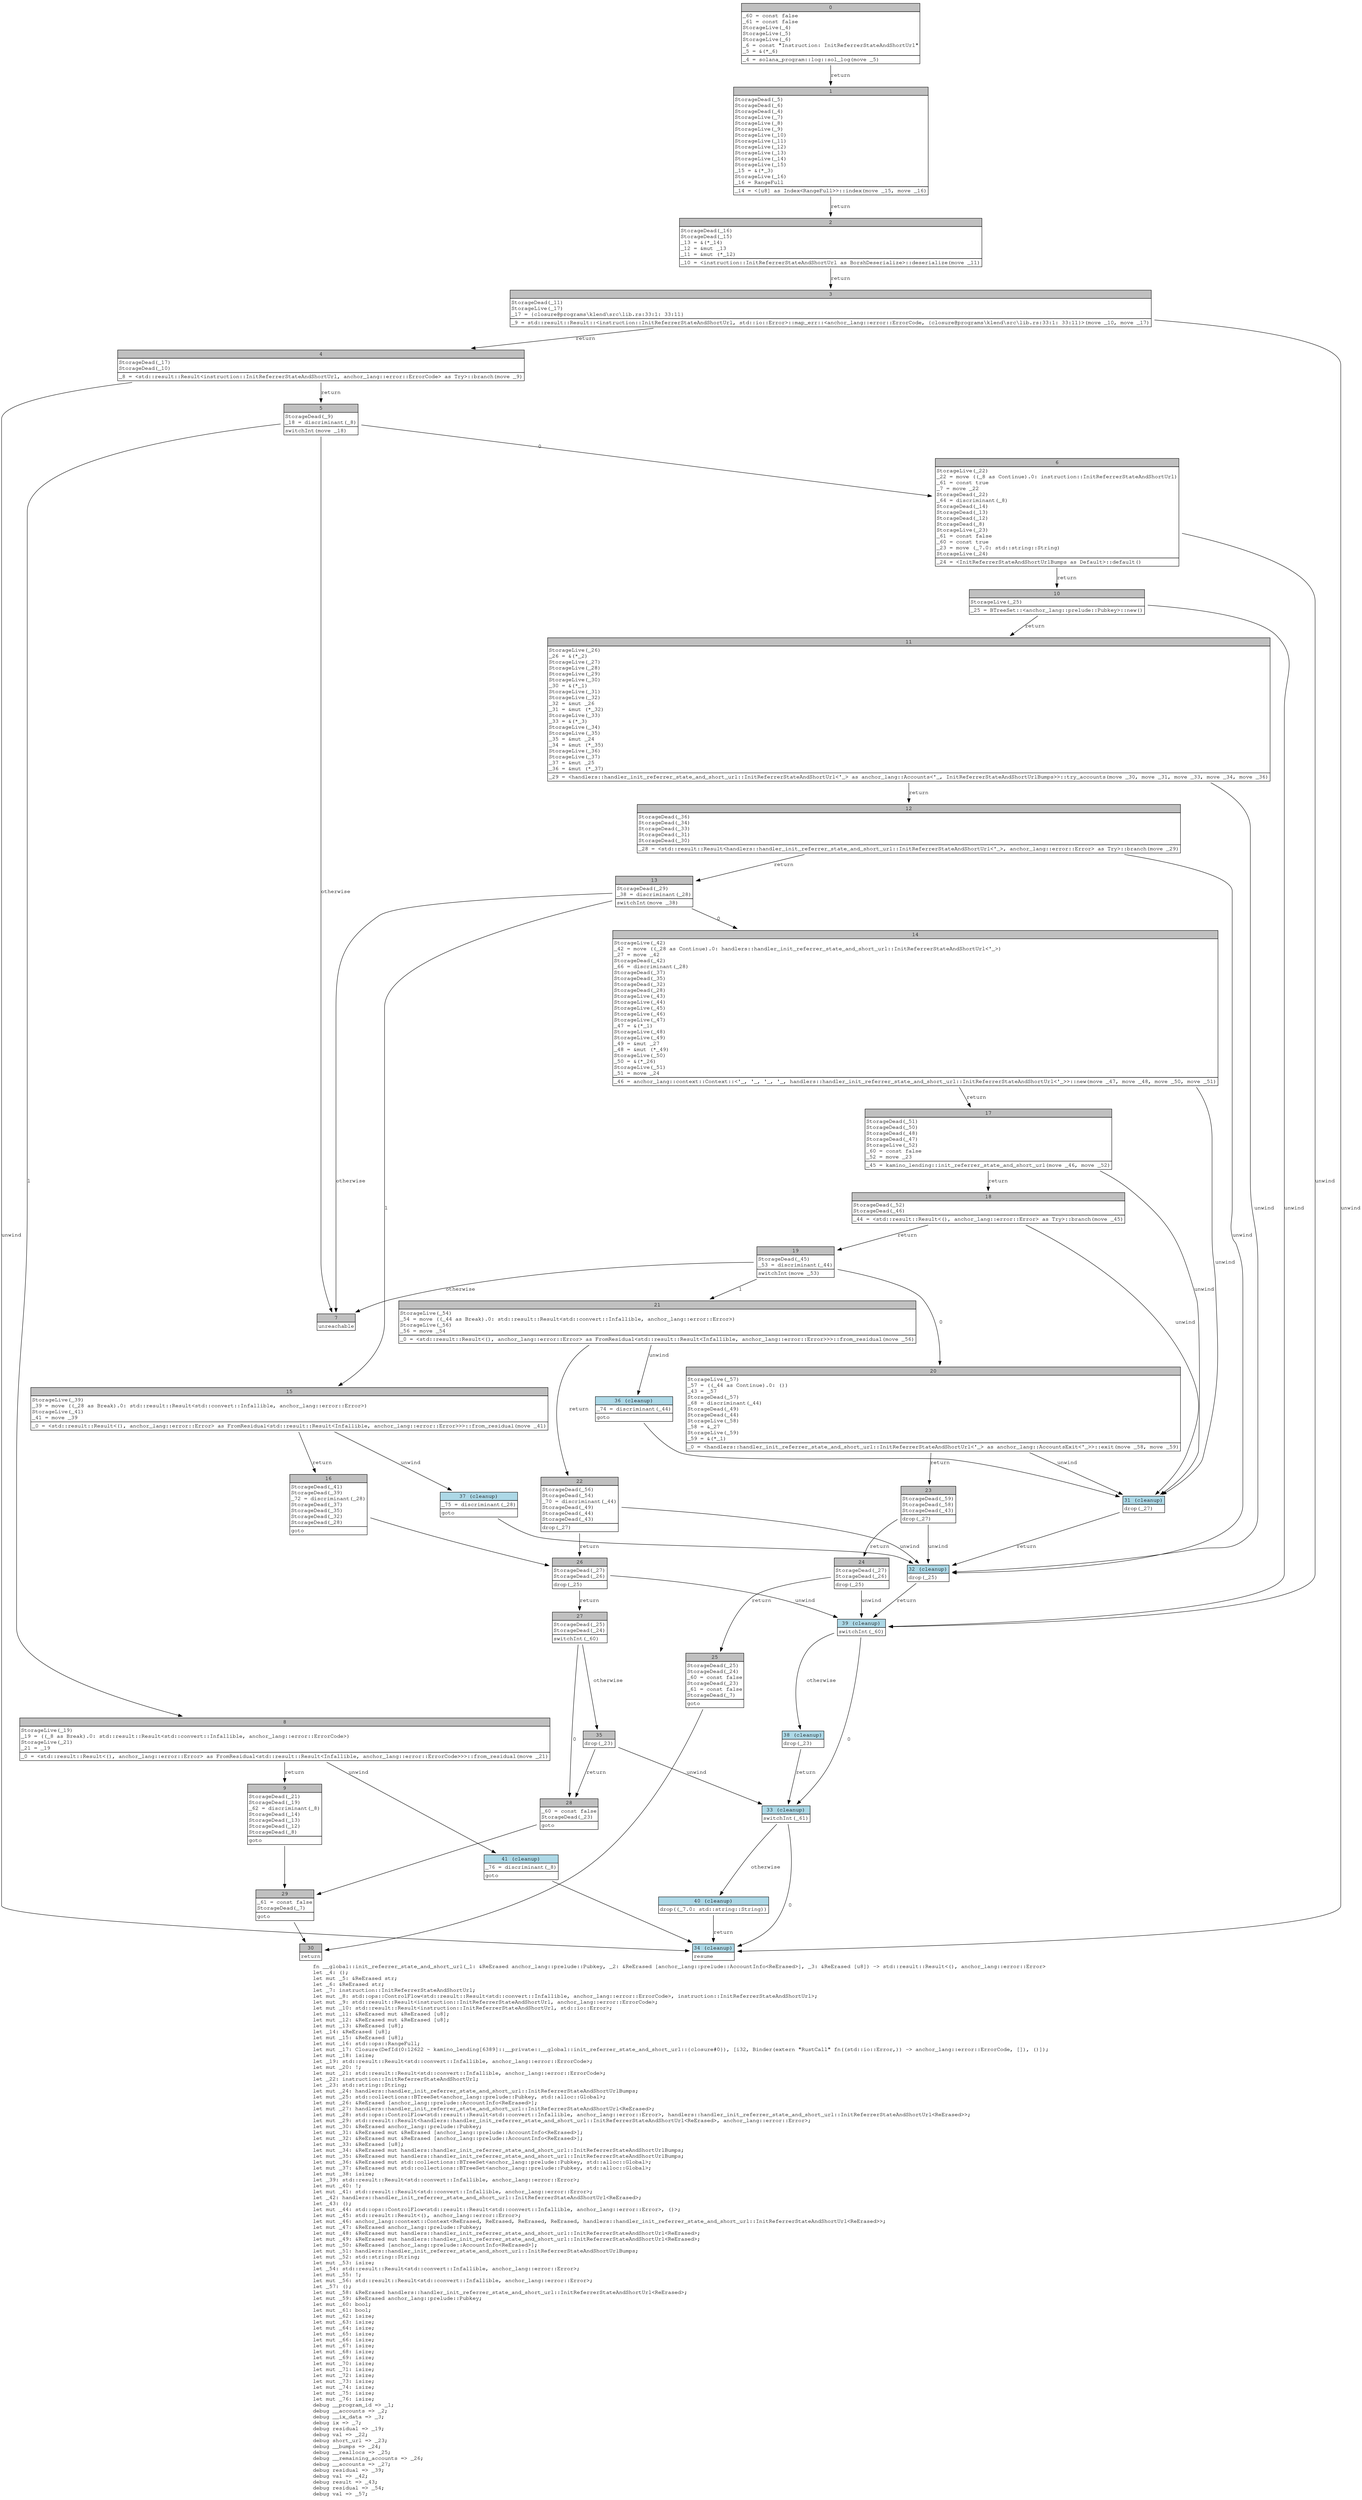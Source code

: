 digraph Mir_0_12620 {
    graph [fontname="Courier, monospace"];
    node [fontname="Courier, monospace"];
    edge [fontname="Courier, monospace"];
    label=<fn __global::init_referrer_state_and_short_url(_1: &amp;ReErased anchor_lang::prelude::Pubkey, _2: &amp;ReErased [anchor_lang::prelude::AccountInfo&lt;ReErased&gt;], _3: &amp;ReErased [u8]) -&gt; std::result::Result&lt;(), anchor_lang::error::Error&gt;<br align="left"/>let _4: ();<br align="left"/>let mut _5: &amp;ReErased str;<br align="left"/>let _6: &amp;ReErased str;<br align="left"/>let _7: instruction::InitReferrerStateAndShortUrl;<br align="left"/>let mut _8: std::ops::ControlFlow&lt;std::result::Result&lt;std::convert::Infallible, anchor_lang::error::ErrorCode&gt;, instruction::InitReferrerStateAndShortUrl&gt;;<br align="left"/>let mut _9: std::result::Result&lt;instruction::InitReferrerStateAndShortUrl, anchor_lang::error::ErrorCode&gt;;<br align="left"/>let mut _10: std::result::Result&lt;instruction::InitReferrerStateAndShortUrl, std::io::Error&gt;;<br align="left"/>let mut _11: &amp;ReErased mut &amp;ReErased [u8];<br align="left"/>let mut _12: &amp;ReErased mut &amp;ReErased [u8];<br align="left"/>let mut _13: &amp;ReErased [u8];<br align="left"/>let _14: &amp;ReErased [u8];<br align="left"/>let mut _15: &amp;ReErased [u8];<br align="left"/>let mut _16: std::ops::RangeFull;<br align="left"/>let mut _17: Closure(DefId(0:12622 ~ kamino_lending[6389]::__private::__global::init_referrer_state_and_short_url::{closure#0}), [i32, Binder(extern &quot;RustCall&quot; fn((std::io::Error,)) -&gt; anchor_lang::error::ErrorCode, []), ()]);<br align="left"/>let mut _18: isize;<br align="left"/>let _19: std::result::Result&lt;std::convert::Infallible, anchor_lang::error::ErrorCode&gt;;<br align="left"/>let mut _20: !;<br align="left"/>let mut _21: std::result::Result&lt;std::convert::Infallible, anchor_lang::error::ErrorCode&gt;;<br align="left"/>let _22: instruction::InitReferrerStateAndShortUrl;<br align="left"/>let _23: std::string::String;<br align="left"/>let mut _24: handlers::handler_init_referrer_state_and_short_url::InitReferrerStateAndShortUrlBumps;<br align="left"/>let mut _25: std::collections::BTreeSet&lt;anchor_lang::prelude::Pubkey, std::alloc::Global&gt;;<br align="left"/>let mut _26: &amp;ReErased [anchor_lang::prelude::AccountInfo&lt;ReErased&gt;];<br align="left"/>let mut _27: handlers::handler_init_referrer_state_and_short_url::InitReferrerStateAndShortUrl&lt;ReErased&gt;;<br align="left"/>let mut _28: std::ops::ControlFlow&lt;std::result::Result&lt;std::convert::Infallible, anchor_lang::error::Error&gt;, handlers::handler_init_referrer_state_and_short_url::InitReferrerStateAndShortUrl&lt;ReErased&gt;&gt;;<br align="left"/>let mut _29: std::result::Result&lt;handlers::handler_init_referrer_state_and_short_url::InitReferrerStateAndShortUrl&lt;ReErased&gt;, anchor_lang::error::Error&gt;;<br align="left"/>let mut _30: &amp;ReErased anchor_lang::prelude::Pubkey;<br align="left"/>let mut _31: &amp;ReErased mut &amp;ReErased [anchor_lang::prelude::AccountInfo&lt;ReErased&gt;];<br align="left"/>let mut _32: &amp;ReErased mut &amp;ReErased [anchor_lang::prelude::AccountInfo&lt;ReErased&gt;];<br align="left"/>let mut _33: &amp;ReErased [u8];<br align="left"/>let mut _34: &amp;ReErased mut handlers::handler_init_referrer_state_and_short_url::InitReferrerStateAndShortUrlBumps;<br align="left"/>let mut _35: &amp;ReErased mut handlers::handler_init_referrer_state_and_short_url::InitReferrerStateAndShortUrlBumps;<br align="left"/>let mut _36: &amp;ReErased mut std::collections::BTreeSet&lt;anchor_lang::prelude::Pubkey, std::alloc::Global&gt;;<br align="left"/>let mut _37: &amp;ReErased mut std::collections::BTreeSet&lt;anchor_lang::prelude::Pubkey, std::alloc::Global&gt;;<br align="left"/>let mut _38: isize;<br align="left"/>let _39: std::result::Result&lt;std::convert::Infallible, anchor_lang::error::Error&gt;;<br align="left"/>let mut _40: !;<br align="left"/>let mut _41: std::result::Result&lt;std::convert::Infallible, anchor_lang::error::Error&gt;;<br align="left"/>let _42: handlers::handler_init_referrer_state_and_short_url::InitReferrerStateAndShortUrl&lt;ReErased&gt;;<br align="left"/>let _43: ();<br align="left"/>let mut _44: std::ops::ControlFlow&lt;std::result::Result&lt;std::convert::Infallible, anchor_lang::error::Error&gt;, ()&gt;;<br align="left"/>let mut _45: std::result::Result&lt;(), anchor_lang::error::Error&gt;;<br align="left"/>let mut _46: anchor_lang::context::Context&lt;ReErased, ReErased, ReErased, ReErased, handlers::handler_init_referrer_state_and_short_url::InitReferrerStateAndShortUrl&lt;ReErased&gt;&gt;;<br align="left"/>let mut _47: &amp;ReErased anchor_lang::prelude::Pubkey;<br align="left"/>let mut _48: &amp;ReErased mut handlers::handler_init_referrer_state_and_short_url::InitReferrerStateAndShortUrl&lt;ReErased&gt;;<br align="left"/>let mut _49: &amp;ReErased mut handlers::handler_init_referrer_state_and_short_url::InitReferrerStateAndShortUrl&lt;ReErased&gt;;<br align="left"/>let mut _50: &amp;ReErased [anchor_lang::prelude::AccountInfo&lt;ReErased&gt;];<br align="left"/>let mut _51: handlers::handler_init_referrer_state_and_short_url::InitReferrerStateAndShortUrlBumps;<br align="left"/>let mut _52: std::string::String;<br align="left"/>let mut _53: isize;<br align="left"/>let _54: std::result::Result&lt;std::convert::Infallible, anchor_lang::error::Error&gt;;<br align="left"/>let mut _55: !;<br align="left"/>let mut _56: std::result::Result&lt;std::convert::Infallible, anchor_lang::error::Error&gt;;<br align="left"/>let _57: ();<br align="left"/>let mut _58: &amp;ReErased handlers::handler_init_referrer_state_and_short_url::InitReferrerStateAndShortUrl&lt;ReErased&gt;;<br align="left"/>let mut _59: &amp;ReErased anchor_lang::prelude::Pubkey;<br align="left"/>let mut _60: bool;<br align="left"/>let mut _61: bool;<br align="left"/>let mut _62: isize;<br align="left"/>let mut _63: isize;<br align="left"/>let mut _64: isize;<br align="left"/>let mut _65: isize;<br align="left"/>let mut _66: isize;<br align="left"/>let mut _67: isize;<br align="left"/>let mut _68: isize;<br align="left"/>let mut _69: isize;<br align="left"/>let mut _70: isize;<br align="left"/>let mut _71: isize;<br align="left"/>let mut _72: isize;<br align="left"/>let mut _73: isize;<br align="left"/>let mut _74: isize;<br align="left"/>let mut _75: isize;<br align="left"/>let mut _76: isize;<br align="left"/>debug __program_id =&gt; _1;<br align="left"/>debug __accounts =&gt; _2;<br align="left"/>debug __ix_data =&gt; _3;<br align="left"/>debug ix =&gt; _7;<br align="left"/>debug residual =&gt; _19;<br align="left"/>debug val =&gt; _22;<br align="left"/>debug short_url =&gt; _23;<br align="left"/>debug __bumps =&gt; _24;<br align="left"/>debug __reallocs =&gt; _25;<br align="left"/>debug __remaining_accounts =&gt; _26;<br align="left"/>debug __accounts =&gt; _27;<br align="left"/>debug residual =&gt; _39;<br align="left"/>debug val =&gt; _42;<br align="left"/>debug result =&gt; _43;<br align="left"/>debug residual =&gt; _54;<br align="left"/>debug val =&gt; _57;<br align="left"/>>;
    bb0__0_12620 [shape="none", label=<<table border="0" cellborder="1" cellspacing="0"><tr><td bgcolor="gray" align="center" colspan="1">0</td></tr><tr><td align="left" balign="left">_60 = const false<br/>_61 = const false<br/>StorageLive(_4)<br/>StorageLive(_5)<br/>StorageLive(_6)<br/>_6 = const &quot;Instruction: InitReferrerStateAndShortUrl&quot;<br/>_5 = &amp;(*_6)<br/></td></tr><tr><td align="left">_4 = solana_program::log::sol_log(move _5)</td></tr></table>>];
    bb1__0_12620 [shape="none", label=<<table border="0" cellborder="1" cellspacing="0"><tr><td bgcolor="gray" align="center" colspan="1">1</td></tr><tr><td align="left" balign="left">StorageDead(_5)<br/>StorageDead(_6)<br/>StorageDead(_4)<br/>StorageLive(_7)<br/>StorageLive(_8)<br/>StorageLive(_9)<br/>StorageLive(_10)<br/>StorageLive(_11)<br/>StorageLive(_12)<br/>StorageLive(_13)<br/>StorageLive(_14)<br/>StorageLive(_15)<br/>_15 = &amp;(*_3)<br/>StorageLive(_16)<br/>_16 = RangeFull<br/></td></tr><tr><td align="left">_14 = &lt;[u8] as Index&lt;RangeFull&gt;&gt;::index(move _15, move _16)</td></tr></table>>];
    bb2__0_12620 [shape="none", label=<<table border="0" cellborder="1" cellspacing="0"><tr><td bgcolor="gray" align="center" colspan="1">2</td></tr><tr><td align="left" balign="left">StorageDead(_16)<br/>StorageDead(_15)<br/>_13 = &amp;(*_14)<br/>_12 = &amp;mut _13<br/>_11 = &amp;mut (*_12)<br/></td></tr><tr><td align="left">_10 = &lt;instruction::InitReferrerStateAndShortUrl as BorshDeserialize&gt;::deserialize(move _11)</td></tr></table>>];
    bb3__0_12620 [shape="none", label=<<table border="0" cellborder="1" cellspacing="0"><tr><td bgcolor="gray" align="center" colspan="1">3</td></tr><tr><td align="left" balign="left">StorageDead(_11)<br/>StorageLive(_17)<br/>_17 = {closure@programs\klend\src\lib.rs:33:1: 33:11}<br/></td></tr><tr><td align="left">_9 = std::result::Result::&lt;instruction::InitReferrerStateAndShortUrl, std::io::Error&gt;::map_err::&lt;anchor_lang::error::ErrorCode, {closure@programs\klend\src\lib.rs:33:1: 33:11}&gt;(move _10, move _17)</td></tr></table>>];
    bb4__0_12620 [shape="none", label=<<table border="0" cellborder="1" cellspacing="0"><tr><td bgcolor="gray" align="center" colspan="1">4</td></tr><tr><td align="left" balign="left">StorageDead(_17)<br/>StorageDead(_10)<br/></td></tr><tr><td align="left">_8 = &lt;std::result::Result&lt;instruction::InitReferrerStateAndShortUrl, anchor_lang::error::ErrorCode&gt; as Try&gt;::branch(move _9)</td></tr></table>>];
    bb5__0_12620 [shape="none", label=<<table border="0" cellborder="1" cellspacing="0"><tr><td bgcolor="gray" align="center" colspan="1">5</td></tr><tr><td align="left" balign="left">StorageDead(_9)<br/>_18 = discriminant(_8)<br/></td></tr><tr><td align="left">switchInt(move _18)</td></tr></table>>];
    bb6__0_12620 [shape="none", label=<<table border="0" cellborder="1" cellspacing="0"><tr><td bgcolor="gray" align="center" colspan="1">6</td></tr><tr><td align="left" balign="left">StorageLive(_22)<br/>_22 = move ((_8 as Continue).0: instruction::InitReferrerStateAndShortUrl)<br/>_61 = const true<br/>_7 = move _22<br/>StorageDead(_22)<br/>_64 = discriminant(_8)<br/>StorageDead(_14)<br/>StorageDead(_13)<br/>StorageDead(_12)<br/>StorageDead(_8)<br/>StorageLive(_23)<br/>_61 = const false<br/>_60 = const true<br/>_23 = move (_7.0: std::string::String)<br/>StorageLive(_24)<br/></td></tr><tr><td align="left">_24 = &lt;InitReferrerStateAndShortUrlBumps as Default&gt;::default()</td></tr></table>>];
    bb7__0_12620 [shape="none", label=<<table border="0" cellborder="1" cellspacing="0"><tr><td bgcolor="gray" align="center" colspan="1">7</td></tr><tr><td align="left">unreachable</td></tr></table>>];
    bb8__0_12620 [shape="none", label=<<table border="0" cellborder="1" cellspacing="0"><tr><td bgcolor="gray" align="center" colspan="1">8</td></tr><tr><td align="left" balign="left">StorageLive(_19)<br/>_19 = ((_8 as Break).0: std::result::Result&lt;std::convert::Infallible, anchor_lang::error::ErrorCode&gt;)<br/>StorageLive(_21)<br/>_21 = _19<br/></td></tr><tr><td align="left">_0 = &lt;std::result::Result&lt;(), anchor_lang::error::Error&gt; as FromResidual&lt;std::result::Result&lt;Infallible, anchor_lang::error::ErrorCode&gt;&gt;&gt;::from_residual(move _21)</td></tr></table>>];
    bb9__0_12620 [shape="none", label=<<table border="0" cellborder="1" cellspacing="0"><tr><td bgcolor="gray" align="center" colspan="1">9</td></tr><tr><td align="left" balign="left">StorageDead(_21)<br/>StorageDead(_19)<br/>_62 = discriminant(_8)<br/>StorageDead(_14)<br/>StorageDead(_13)<br/>StorageDead(_12)<br/>StorageDead(_8)<br/></td></tr><tr><td align="left">goto</td></tr></table>>];
    bb10__0_12620 [shape="none", label=<<table border="0" cellborder="1" cellspacing="0"><tr><td bgcolor="gray" align="center" colspan="1">10</td></tr><tr><td align="left" balign="left">StorageLive(_25)<br/></td></tr><tr><td align="left">_25 = BTreeSet::&lt;anchor_lang::prelude::Pubkey&gt;::new()</td></tr></table>>];
    bb11__0_12620 [shape="none", label=<<table border="0" cellborder="1" cellspacing="0"><tr><td bgcolor="gray" align="center" colspan="1">11</td></tr><tr><td align="left" balign="left">StorageLive(_26)<br/>_26 = &amp;(*_2)<br/>StorageLive(_27)<br/>StorageLive(_28)<br/>StorageLive(_29)<br/>StorageLive(_30)<br/>_30 = &amp;(*_1)<br/>StorageLive(_31)<br/>StorageLive(_32)<br/>_32 = &amp;mut _26<br/>_31 = &amp;mut (*_32)<br/>StorageLive(_33)<br/>_33 = &amp;(*_3)<br/>StorageLive(_34)<br/>StorageLive(_35)<br/>_35 = &amp;mut _24<br/>_34 = &amp;mut (*_35)<br/>StorageLive(_36)<br/>StorageLive(_37)<br/>_37 = &amp;mut _25<br/>_36 = &amp;mut (*_37)<br/></td></tr><tr><td align="left">_29 = &lt;handlers::handler_init_referrer_state_and_short_url::InitReferrerStateAndShortUrl&lt;'_&gt; as anchor_lang::Accounts&lt;'_, InitReferrerStateAndShortUrlBumps&gt;&gt;::try_accounts(move _30, move _31, move _33, move _34, move _36)</td></tr></table>>];
    bb12__0_12620 [shape="none", label=<<table border="0" cellborder="1" cellspacing="0"><tr><td bgcolor="gray" align="center" colspan="1">12</td></tr><tr><td align="left" balign="left">StorageDead(_36)<br/>StorageDead(_34)<br/>StorageDead(_33)<br/>StorageDead(_31)<br/>StorageDead(_30)<br/></td></tr><tr><td align="left">_28 = &lt;std::result::Result&lt;handlers::handler_init_referrer_state_and_short_url::InitReferrerStateAndShortUrl&lt;'_&gt;, anchor_lang::error::Error&gt; as Try&gt;::branch(move _29)</td></tr></table>>];
    bb13__0_12620 [shape="none", label=<<table border="0" cellborder="1" cellspacing="0"><tr><td bgcolor="gray" align="center" colspan="1">13</td></tr><tr><td align="left" balign="left">StorageDead(_29)<br/>_38 = discriminant(_28)<br/></td></tr><tr><td align="left">switchInt(move _38)</td></tr></table>>];
    bb14__0_12620 [shape="none", label=<<table border="0" cellborder="1" cellspacing="0"><tr><td bgcolor="gray" align="center" colspan="1">14</td></tr><tr><td align="left" balign="left">StorageLive(_42)<br/>_42 = move ((_28 as Continue).0: handlers::handler_init_referrer_state_and_short_url::InitReferrerStateAndShortUrl&lt;'_&gt;)<br/>_27 = move _42<br/>StorageDead(_42)<br/>_66 = discriminant(_28)<br/>StorageDead(_37)<br/>StorageDead(_35)<br/>StorageDead(_32)<br/>StorageDead(_28)<br/>StorageLive(_43)<br/>StorageLive(_44)<br/>StorageLive(_45)<br/>StorageLive(_46)<br/>StorageLive(_47)<br/>_47 = &amp;(*_1)<br/>StorageLive(_48)<br/>StorageLive(_49)<br/>_49 = &amp;mut _27<br/>_48 = &amp;mut (*_49)<br/>StorageLive(_50)<br/>_50 = &amp;(*_26)<br/>StorageLive(_51)<br/>_51 = move _24<br/></td></tr><tr><td align="left">_46 = anchor_lang::context::Context::&lt;'_, '_, '_, '_, handlers::handler_init_referrer_state_and_short_url::InitReferrerStateAndShortUrl&lt;'_&gt;&gt;::new(move _47, move _48, move _50, move _51)</td></tr></table>>];
    bb15__0_12620 [shape="none", label=<<table border="0" cellborder="1" cellspacing="0"><tr><td bgcolor="gray" align="center" colspan="1">15</td></tr><tr><td align="left" balign="left">StorageLive(_39)<br/>_39 = move ((_28 as Break).0: std::result::Result&lt;std::convert::Infallible, anchor_lang::error::Error&gt;)<br/>StorageLive(_41)<br/>_41 = move _39<br/></td></tr><tr><td align="left">_0 = &lt;std::result::Result&lt;(), anchor_lang::error::Error&gt; as FromResidual&lt;std::result::Result&lt;Infallible, anchor_lang::error::Error&gt;&gt;&gt;::from_residual(move _41)</td></tr></table>>];
    bb16__0_12620 [shape="none", label=<<table border="0" cellborder="1" cellspacing="0"><tr><td bgcolor="gray" align="center" colspan="1">16</td></tr><tr><td align="left" balign="left">StorageDead(_41)<br/>StorageDead(_39)<br/>_72 = discriminant(_28)<br/>StorageDead(_37)<br/>StorageDead(_35)<br/>StorageDead(_32)<br/>StorageDead(_28)<br/></td></tr><tr><td align="left">goto</td></tr></table>>];
    bb17__0_12620 [shape="none", label=<<table border="0" cellborder="1" cellspacing="0"><tr><td bgcolor="gray" align="center" colspan="1">17</td></tr><tr><td align="left" balign="left">StorageDead(_51)<br/>StorageDead(_50)<br/>StorageDead(_48)<br/>StorageDead(_47)<br/>StorageLive(_52)<br/>_60 = const false<br/>_52 = move _23<br/></td></tr><tr><td align="left">_45 = kamino_lending::init_referrer_state_and_short_url(move _46, move _52)</td></tr></table>>];
    bb18__0_12620 [shape="none", label=<<table border="0" cellborder="1" cellspacing="0"><tr><td bgcolor="gray" align="center" colspan="1">18</td></tr><tr><td align="left" balign="left">StorageDead(_52)<br/>StorageDead(_46)<br/></td></tr><tr><td align="left">_44 = &lt;std::result::Result&lt;(), anchor_lang::error::Error&gt; as Try&gt;::branch(move _45)</td></tr></table>>];
    bb19__0_12620 [shape="none", label=<<table border="0" cellborder="1" cellspacing="0"><tr><td bgcolor="gray" align="center" colspan="1">19</td></tr><tr><td align="left" balign="left">StorageDead(_45)<br/>_53 = discriminant(_44)<br/></td></tr><tr><td align="left">switchInt(move _53)</td></tr></table>>];
    bb20__0_12620 [shape="none", label=<<table border="0" cellborder="1" cellspacing="0"><tr><td bgcolor="gray" align="center" colspan="1">20</td></tr><tr><td align="left" balign="left">StorageLive(_57)<br/>_57 = ((_44 as Continue).0: ())<br/>_43 = _57<br/>StorageDead(_57)<br/>_68 = discriminant(_44)<br/>StorageDead(_49)<br/>StorageDead(_44)<br/>StorageLive(_58)<br/>_58 = &amp;_27<br/>StorageLive(_59)<br/>_59 = &amp;(*_1)<br/></td></tr><tr><td align="left">_0 = &lt;handlers::handler_init_referrer_state_and_short_url::InitReferrerStateAndShortUrl&lt;'_&gt; as anchor_lang::AccountsExit&lt;'_&gt;&gt;::exit(move _58, move _59)</td></tr></table>>];
    bb21__0_12620 [shape="none", label=<<table border="0" cellborder="1" cellspacing="0"><tr><td bgcolor="gray" align="center" colspan="1">21</td></tr><tr><td align="left" balign="left">StorageLive(_54)<br/>_54 = move ((_44 as Break).0: std::result::Result&lt;std::convert::Infallible, anchor_lang::error::Error&gt;)<br/>StorageLive(_56)<br/>_56 = move _54<br/></td></tr><tr><td align="left">_0 = &lt;std::result::Result&lt;(), anchor_lang::error::Error&gt; as FromResidual&lt;std::result::Result&lt;Infallible, anchor_lang::error::Error&gt;&gt;&gt;::from_residual(move _56)</td></tr></table>>];
    bb22__0_12620 [shape="none", label=<<table border="0" cellborder="1" cellspacing="0"><tr><td bgcolor="gray" align="center" colspan="1">22</td></tr><tr><td align="left" balign="left">StorageDead(_56)<br/>StorageDead(_54)<br/>_70 = discriminant(_44)<br/>StorageDead(_49)<br/>StorageDead(_44)<br/>StorageDead(_43)<br/></td></tr><tr><td align="left">drop(_27)</td></tr></table>>];
    bb23__0_12620 [shape="none", label=<<table border="0" cellborder="1" cellspacing="0"><tr><td bgcolor="gray" align="center" colspan="1">23</td></tr><tr><td align="left" balign="left">StorageDead(_59)<br/>StorageDead(_58)<br/>StorageDead(_43)<br/></td></tr><tr><td align="left">drop(_27)</td></tr></table>>];
    bb24__0_12620 [shape="none", label=<<table border="0" cellborder="1" cellspacing="0"><tr><td bgcolor="gray" align="center" colspan="1">24</td></tr><tr><td align="left" balign="left">StorageDead(_27)<br/>StorageDead(_26)<br/></td></tr><tr><td align="left">drop(_25)</td></tr></table>>];
    bb25__0_12620 [shape="none", label=<<table border="0" cellborder="1" cellspacing="0"><tr><td bgcolor="gray" align="center" colspan="1">25</td></tr><tr><td align="left" balign="left">StorageDead(_25)<br/>StorageDead(_24)<br/>_60 = const false<br/>StorageDead(_23)<br/>_61 = const false<br/>StorageDead(_7)<br/></td></tr><tr><td align="left">goto</td></tr></table>>];
    bb26__0_12620 [shape="none", label=<<table border="0" cellborder="1" cellspacing="0"><tr><td bgcolor="gray" align="center" colspan="1">26</td></tr><tr><td align="left" balign="left">StorageDead(_27)<br/>StorageDead(_26)<br/></td></tr><tr><td align="left">drop(_25)</td></tr></table>>];
    bb27__0_12620 [shape="none", label=<<table border="0" cellborder="1" cellspacing="0"><tr><td bgcolor="gray" align="center" colspan="1">27</td></tr><tr><td align="left" balign="left">StorageDead(_25)<br/>StorageDead(_24)<br/></td></tr><tr><td align="left">switchInt(_60)</td></tr></table>>];
    bb28__0_12620 [shape="none", label=<<table border="0" cellborder="1" cellspacing="0"><tr><td bgcolor="gray" align="center" colspan="1">28</td></tr><tr><td align="left" balign="left">_60 = const false<br/>StorageDead(_23)<br/></td></tr><tr><td align="left">goto</td></tr></table>>];
    bb29__0_12620 [shape="none", label=<<table border="0" cellborder="1" cellspacing="0"><tr><td bgcolor="gray" align="center" colspan="1">29</td></tr><tr><td align="left" balign="left">_61 = const false<br/>StorageDead(_7)<br/></td></tr><tr><td align="left">goto</td></tr></table>>];
    bb30__0_12620 [shape="none", label=<<table border="0" cellborder="1" cellspacing="0"><tr><td bgcolor="gray" align="center" colspan="1">30</td></tr><tr><td align="left">return</td></tr></table>>];
    bb31__0_12620 [shape="none", label=<<table border="0" cellborder="1" cellspacing="0"><tr><td bgcolor="lightblue" align="center" colspan="1">31 (cleanup)</td></tr><tr><td align="left">drop(_27)</td></tr></table>>];
    bb32__0_12620 [shape="none", label=<<table border="0" cellborder="1" cellspacing="0"><tr><td bgcolor="lightblue" align="center" colspan="1">32 (cleanup)</td></tr><tr><td align="left">drop(_25)</td></tr></table>>];
    bb33__0_12620 [shape="none", label=<<table border="0" cellborder="1" cellspacing="0"><tr><td bgcolor="lightblue" align="center" colspan="1">33 (cleanup)</td></tr><tr><td align="left">switchInt(_61)</td></tr></table>>];
    bb34__0_12620 [shape="none", label=<<table border="0" cellborder="1" cellspacing="0"><tr><td bgcolor="lightblue" align="center" colspan="1">34 (cleanup)</td></tr><tr><td align="left">resume</td></tr></table>>];
    bb35__0_12620 [shape="none", label=<<table border="0" cellborder="1" cellspacing="0"><tr><td bgcolor="gray" align="center" colspan="1">35</td></tr><tr><td align="left">drop(_23)</td></tr></table>>];
    bb36__0_12620 [shape="none", label=<<table border="0" cellborder="1" cellspacing="0"><tr><td bgcolor="lightblue" align="center" colspan="1">36 (cleanup)</td></tr><tr><td align="left" balign="left">_74 = discriminant(_44)<br/></td></tr><tr><td align="left">goto</td></tr></table>>];
    bb37__0_12620 [shape="none", label=<<table border="0" cellborder="1" cellspacing="0"><tr><td bgcolor="lightblue" align="center" colspan="1">37 (cleanup)</td></tr><tr><td align="left" balign="left">_75 = discriminant(_28)<br/></td></tr><tr><td align="left">goto</td></tr></table>>];
    bb38__0_12620 [shape="none", label=<<table border="0" cellborder="1" cellspacing="0"><tr><td bgcolor="lightblue" align="center" colspan="1">38 (cleanup)</td></tr><tr><td align="left">drop(_23)</td></tr></table>>];
    bb39__0_12620 [shape="none", label=<<table border="0" cellborder="1" cellspacing="0"><tr><td bgcolor="lightblue" align="center" colspan="1">39 (cleanup)</td></tr><tr><td align="left">switchInt(_60)</td></tr></table>>];
    bb40__0_12620 [shape="none", label=<<table border="0" cellborder="1" cellspacing="0"><tr><td bgcolor="lightblue" align="center" colspan="1">40 (cleanup)</td></tr><tr><td align="left">drop((_7.0: std::string::String))</td></tr></table>>];
    bb41__0_12620 [shape="none", label=<<table border="0" cellborder="1" cellspacing="0"><tr><td bgcolor="lightblue" align="center" colspan="1">41 (cleanup)</td></tr><tr><td align="left" balign="left">_76 = discriminant(_8)<br/></td></tr><tr><td align="left">goto</td></tr></table>>];
    bb0__0_12620 -> bb1__0_12620 [label="return"];
    bb1__0_12620 -> bb2__0_12620 [label="return"];
    bb2__0_12620 -> bb3__0_12620 [label="return"];
    bb3__0_12620 -> bb4__0_12620 [label="return"];
    bb3__0_12620 -> bb34__0_12620 [label="unwind"];
    bb4__0_12620 -> bb5__0_12620 [label="return"];
    bb4__0_12620 -> bb34__0_12620 [label="unwind"];
    bb5__0_12620 -> bb6__0_12620 [label="0"];
    bb5__0_12620 -> bb8__0_12620 [label="1"];
    bb5__0_12620 -> bb7__0_12620 [label="otherwise"];
    bb6__0_12620 -> bb10__0_12620 [label="return"];
    bb6__0_12620 -> bb39__0_12620 [label="unwind"];
    bb8__0_12620 -> bb9__0_12620 [label="return"];
    bb8__0_12620 -> bb41__0_12620 [label="unwind"];
    bb9__0_12620 -> bb29__0_12620 [label=""];
    bb10__0_12620 -> bb11__0_12620 [label="return"];
    bb10__0_12620 -> bb39__0_12620 [label="unwind"];
    bb11__0_12620 -> bb12__0_12620 [label="return"];
    bb11__0_12620 -> bb32__0_12620 [label="unwind"];
    bb12__0_12620 -> bb13__0_12620 [label="return"];
    bb12__0_12620 -> bb32__0_12620 [label="unwind"];
    bb13__0_12620 -> bb14__0_12620 [label="0"];
    bb13__0_12620 -> bb15__0_12620 [label="1"];
    bb13__0_12620 -> bb7__0_12620 [label="otherwise"];
    bb14__0_12620 -> bb17__0_12620 [label="return"];
    bb14__0_12620 -> bb31__0_12620 [label="unwind"];
    bb15__0_12620 -> bb16__0_12620 [label="return"];
    bb15__0_12620 -> bb37__0_12620 [label="unwind"];
    bb16__0_12620 -> bb26__0_12620 [label=""];
    bb17__0_12620 -> bb18__0_12620 [label="return"];
    bb17__0_12620 -> bb31__0_12620 [label="unwind"];
    bb18__0_12620 -> bb19__0_12620 [label="return"];
    bb18__0_12620 -> bb31__0_12620 [label="unwind"];
    bb19__0_12620 -> bb20__0_12620 [label="0"];
    bb19__0_12620 -> bb21__0_12620 [label="1"];
    bb19__0_12620 -> bb7__0_12620 [label="otherwise"];
    bb20__0_12620 -> bb23__0_12620 [label="return"];
    bb20__0_12620 -> bb31__0_12620 [label="unwind"];
    bb21__0_12620 -> bb22__0_12620 [label="return"];
    bb21__0_12620 -> bb36__0_12620 [label="unwind"];
    bb22__0_12620 -> bb26__0_12620 [label="return"];
    bb22__0_12620 -> bb32__0_12620 [label="unwind"];
    bb23__0_12620 -> bb24__0_12620 [label="return"];
    bb23__0_12620 -> bb32__0_12620 [label="unwind"];
    bb24__0_12620 -> bb25__0_12620 [label="return"];
    bb24__0_12620 -> bb39__0_12620 [label="unwind"];
    bb25__0_12620 -> bb30__0_12620 [label=""];
    bb26__0_12620 -> bb27__0_12620 [label="return"];
    bb26__0_12620 -> bb39__0_12620 [label="unwind"];
    bb27__0_12620 -> bb28__0_12620 [label="0"];
    bb27__0_12620 -> bb35__0_12620 [label="otherwise"];
    bb28__0_12620 -> bb29__0_12620 [label=""];
    bb29__0_12620 -> bb30__0_12620 [label=""];
    bb31__0_12620 -> bb32__0_12620 [label="return"];
    bb32__0_12620 -> bb39__0_12620 [label="return"];
    bb33__0_12620 -> bb34__0_12620 [label="0"];
    bb33__0_12620 -> bb40__0_12620 [label="otherwise"];
    bb35__0_12620 -> bb28__0_12620 [label="return"];
    bb35__0_12620 -> bb33__0_12620 [label="unwind"];
    bb36__0_12620 -> bb31__0_12620 [label=""];
    bb37__0_12620 -> bb32__0_12620 [label=""];
    bb38__0_12620 -> bb33__0_12620 [label="return"];
    bb39__0_12620 -> bb33__0_12620 [label="0"];
    bb39__0_12620 -> bb38__0_12620 [label="otherwise"];
    bb40__0_12620 -> bb34__0_12620 [label="return"];
    bb41__0_12620 -> bb34__0_12620 [label=""];
}
